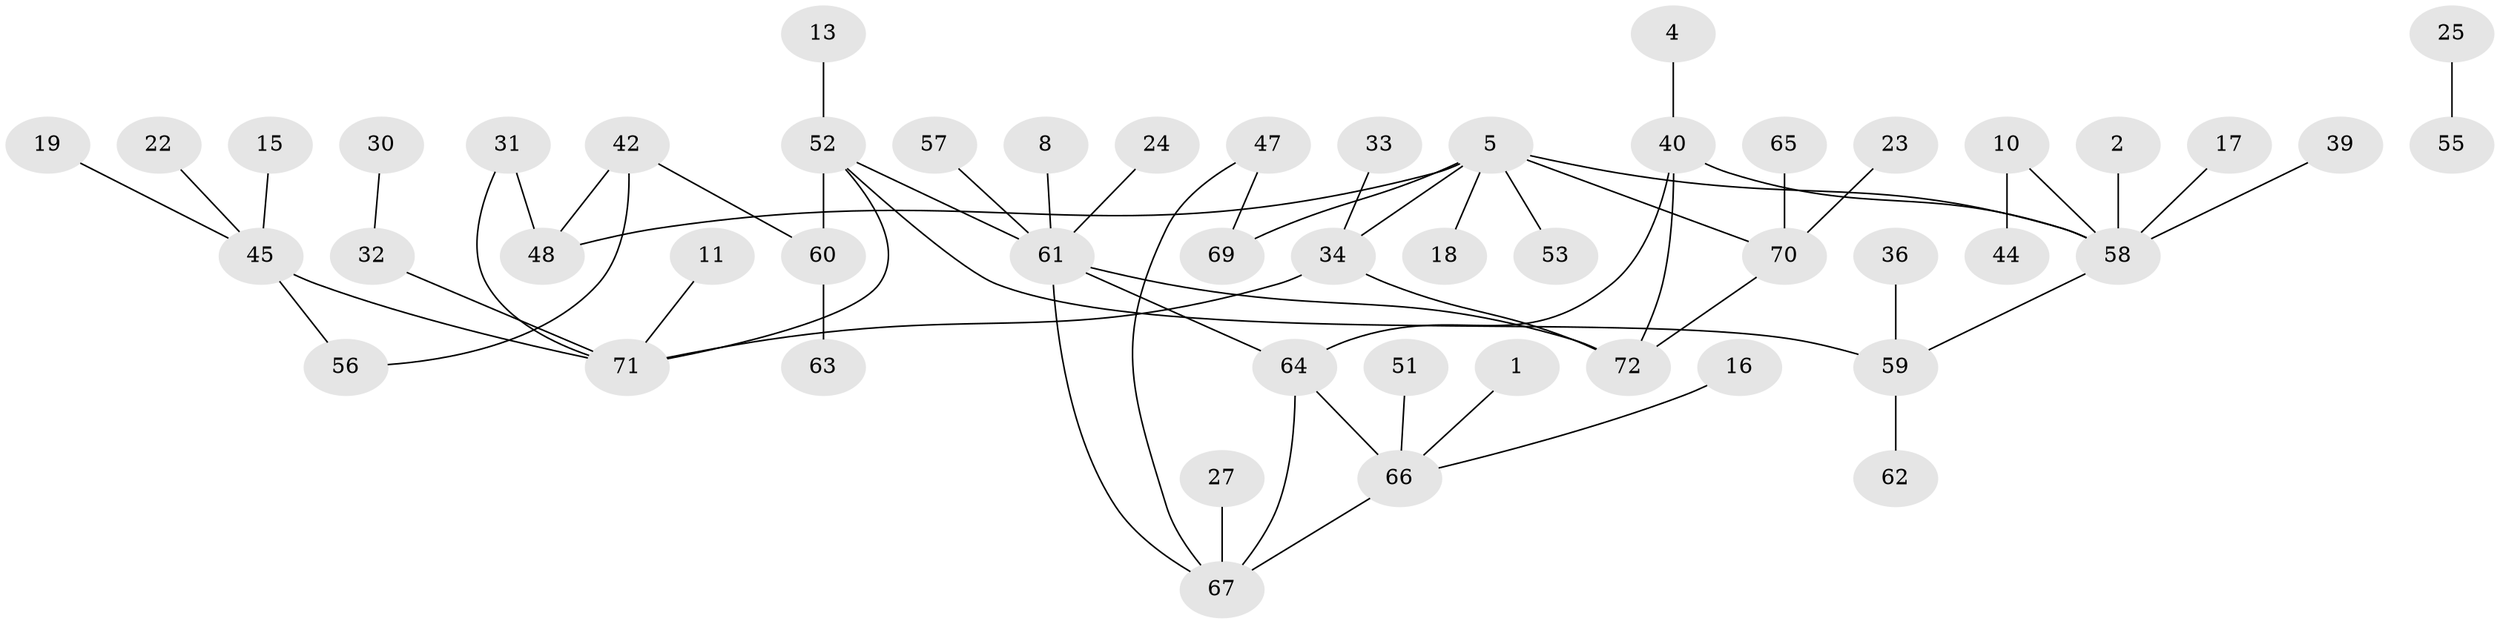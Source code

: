 // original degree distribution, {1: 0.363013698630137, 3: 0.18493150684931506, 4: 0.04794520547945205, 2: 0.2602739726027397, 0: 0.10273972602739725, 5: 0.0273972602739726, 6: 0.0136986301369863}
// Generated by graph-tools (version 1.1) at 2025/49/03/09/25 03:49:10]
// undirected, 51 vertices, 60 edges
graph export_dot {
graph [start="1"]
  node [color=gray90,style=filled];
  1;
  2;
  4;
  5;
  8;
  10;
  11;
  13;
  15;
  16;
  17;
  18;
  19;
  22;
  23;
  24;
  25;
  27;
  30;
  31;
  32;
  33;
  34;
  36;
  39;
  40;
  42;
  44;
  45;
  47;
  48;
  51;
  52;
  53;
  55;
  56;
  57;
  58;
  59;
  60;
  61;
  62;
  63;
  64;
  65;
  66;
  67;
  69;
  70;
  71;
  72;
  1 -- 66 [weight=1.0];
  2 -- 58 [weight=1.0];
  4 -- 40 [weight=1.0];
  5 -- 18 [weight=1.0];
  5 -- 34 [weight=1.0];
  5 -- 48 [weight=1.0];
  5 -- 53 [weight=1.0];
  5 -- 58 [weight=1.0];
  5 -- 69 [weight=1.0];
  5 -- 70 [weight=1.0];
  8 -- 61 [weight=1.0];
  10 -- 44 [weight=1.0];
  10 -- 58 [weight=1.0];
  11 -- 71 [weight=1.0];
  13 -- 52 [weight=1.0];
  15 -- 45 [weight=1.0];
  16 -- 66 [weight=1.0];
  17 -- 58 [weight=1.0];
  19 -- 45 [weight=1.0];
  22 -- 45 [weight=1.0];
  23 -- 70 [weight=1.0];
  24 -- 61 [weight=1.0];
  25 -- 55 [weight=1.0];
  27 -- 67 [weight=1.0];
  30 -- 32 [weight=1.0];
  31 -- 48 [weight=1.0];
  31 -- 71 [weight=1.0];
  32 -- 71 [weight=1.0];
  33 -- 34 [weight=1.0];
  34 -- 71 [weight=1.0];
  34 -- 72 [weight=1.0];
  36 -- 59 [weight=1.0];
  39 -- 58 [weight=1.0];
  40 -- 58 [weight=1.0];
  40 -- 64 [weight=1.0];
  40 -- 72 [weight=1.0];
  42 -- 48 [weight=1.0];
  42 -- 56 [weight=1.0];
  42 -- 60 [weight=1.0];
  45 -- 56 [weight=1.0];
  45 -- 71 [weight=1.0];
  47 -- 67 [weight=1.0];
  47 -- 69 [weight=1.0];
  51 -- 66 [weight=1.0];
  52 -- 59 [weight=1.0];
  52 -- 60 [weight=1.0];
  52 -- 61 [weight=1.0];
  52 -- 71 [weight=1.0];
  57 -- 61 [weight=1.0];
  58 -- 59 [weight=1.0];
  59 -- 62 [weight=1.0];
  60 -- 63 [weight=1.0];
  61 -- 64 [weight=1.0];
  61 -- 67 [weight=1.0];
  61 -- 72 [weight=1.0];
  64 -- 66 [weight=2.0];
  64 -- 67 [weight=1.0];
  65 -- 70 [weight=1.0];
  66 -- 67 [weight=1.0];
  70 -- 72 [weight=1.0];
}

